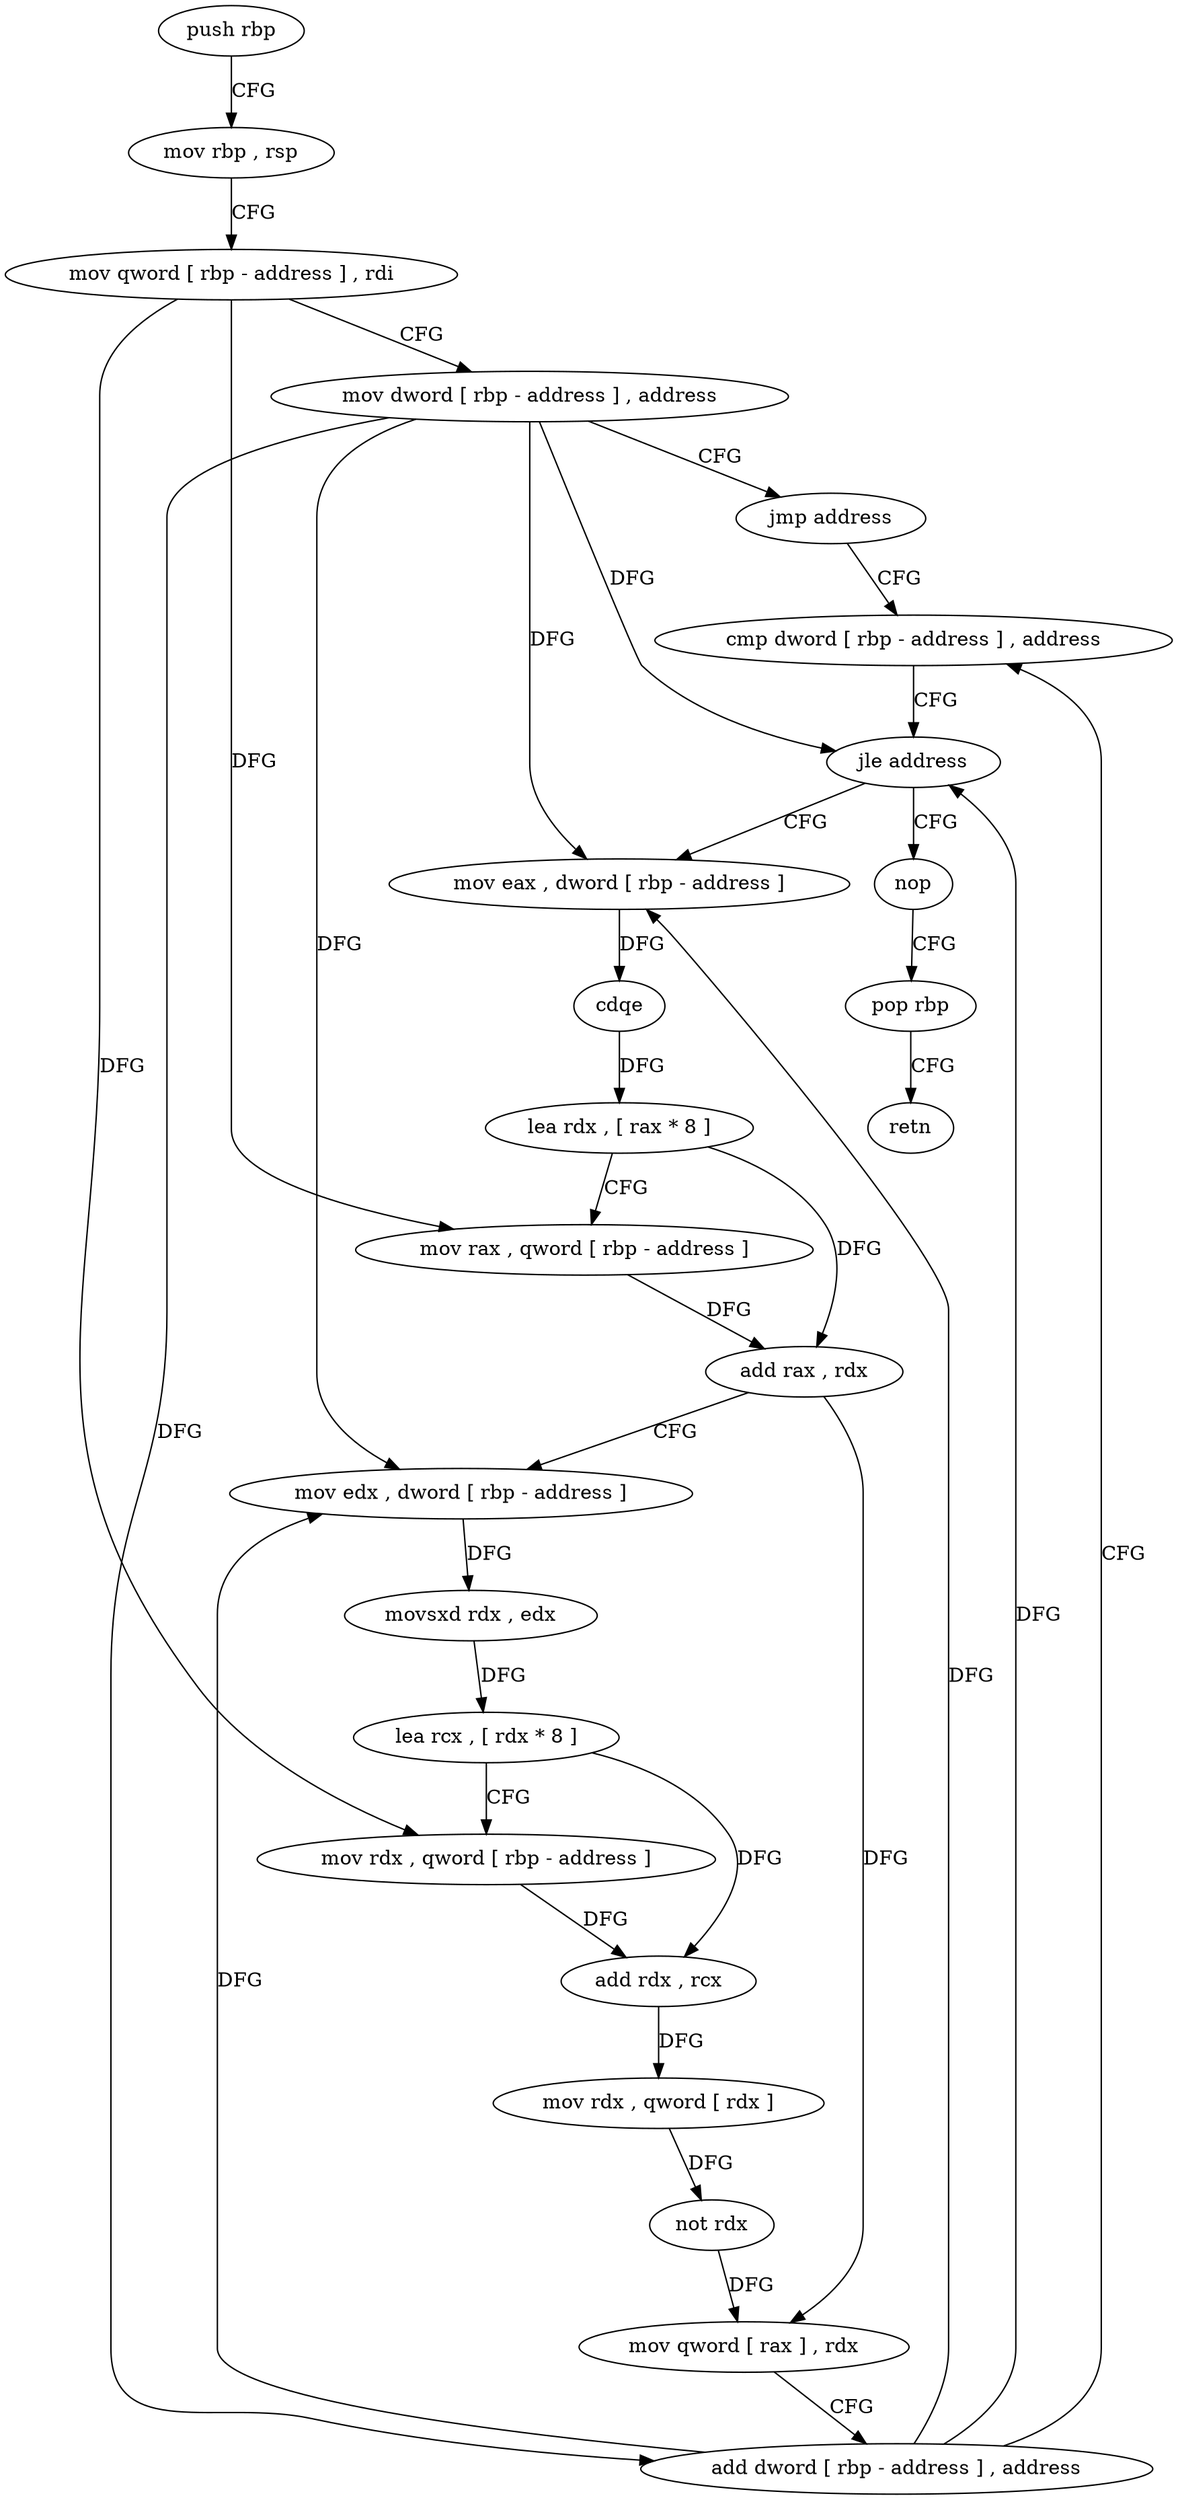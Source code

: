digraph "func" {
"4365502" [label = "push rbp" ]
"4365503" [label = "mov rbp , rsp" ]
"4365506" [label = "mov qword [ rbp - address ] , rdi" ]
"4365510" [label = "mov dword [ rbp - address ] , address" ]
"4365517" [label = "jmp address" ]
"4365573" [label = "cmp dword [ rbp - address ] , address" ]
"4365577" [label = "jle address" ]
"4365519" [label = "mov eax , dword [ rbp - address ]" ]
"4365579" [label = "nop" ]
"4365522" [label = "cdqe" ]
"4365524" [label = "lea rdx , [ rax * 8 ]" ]
"4365532" [label = "mov rax , qword [ rbp - address ]" ]
"4365536" [label = "add rax , rdx" ]
"4365539" [label = "mov edx , dword [ rbp - address ]" ]
"4365542" [label = "movsxd rdx , edx" ]
"4365545" [label = "lea rcx , [ rdx * 8 ]" ]
"4365553" [label = "mov rdx , qword [ rbp - address ]" ]
"4365557" [label = "add rdx , rcx" ]
"4365560" [label = "mov rdx , qword [ rdx ]" ]
"4365563" [label = "not rdx" ]
"4365566" [label = "mov qword [ rax ] , rdx" ]
"4365569" [label = "add dword [ rbp - address ] , address" ]
"4365580" [label = "pop rbp" ]
"4365581" [label = "retn" ]
"4365502" -> "4365503" [ label = "CFG" ]
"4365503" -> "4365506" [ label = "CFG" ]
"4365506" -> "4365510" [ label = "CFG" ]
"4365506" -> "4365532" [ label = "DFG" ]
"4365506" -> "4365553" [ label = "DFG" ]
"4365510" -> "4365517" [ label = "CFG" ]
"4365510" -> "4365577" [ label = "DFG" ]
"4365510" -> "4365519" [ label = "DFG" ]
"4365510" -> "4365539" [ label = "DFG" ]
"4365510" -> "4365569" [ label = "DFG" ]
"4365517" -> "4365573" [ label = "CFG" ]
"4365573" -> "4365577" [ label = "CFG" ]
"4365577" -> "4365519" [ label = "CFG" ]
"4365577" -> "4365579" [ label = "CFG" ]
"4365519" -> "4365522" [ label = "DFG" ]
"4365579" -> "4365580" [ label = "CFG" ]
"4365522" -> "4365524" [ label = "DFG" ]
"4365524" -> "4365532" [ label = "CFG" ]
"4365524" -> "4365536" [ label = "DFG" ]
"4365532" -> "4365536" [ label = "DFG" ]
"4365536" -> "4365539" [ label = "CFG" ]
"4365536" -> "4365566" [ label = "DFG" ]
"4365539" -> "4365542" [ label = "DFG" ]
"4365542" -> "4365545" [ label = "DFG" ]
"4365545" -> "4365553" [ label = "CFG" ]
"4365545" -> "4365557" [ label = "DFG" ]
"4365553" -> "4365557" [ label = "DFG" ]
"4365557" -> "4365560" [ label = "DFG" ]
"4365560" -> "4365563" [ label = "DFG" ]
"4365563" -> "4365566" [ label = "DFG" ]
"4365566" -> "4365569" [ label = "CFG" ]
"4365569" -> "4365573" [ label = "CFG" ]
"4365569" -> "4365577" [ label = "DFG" ]
"4365569" -> "4365519" [ label = "DFG" ]
"4365569" -> "4365539" [ label = "DFG" ]
"4365580" -> "4365581" [ label = "CFG" ]
}
